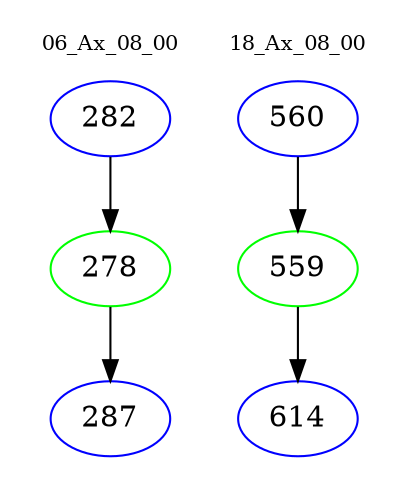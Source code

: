 digraph{
subgraph cluster_0 {
color = white
label = "06_Ax_08_00";
fontsize=10;
T0_282 [label="282", color="blue"]
T0_282 -> T0_278 [color="black"]
T0_278 [label="278", color="green"]
T0_278 -> T0_287 [color="black"]
T0_287 [label="287", color="blue"]
}
subgraph cluster_1 {
color = white
label = "18_Ax_08_00";
fontsize=10;
T1_560 [label="560", color="blue"]
T1_560 -> T1_559 [color="black"]
T1_559 [label="559", color="green"]
T1_559 -> T1_614 [color="black"]
T1_614 [label="614", color="blue"]
}
}
